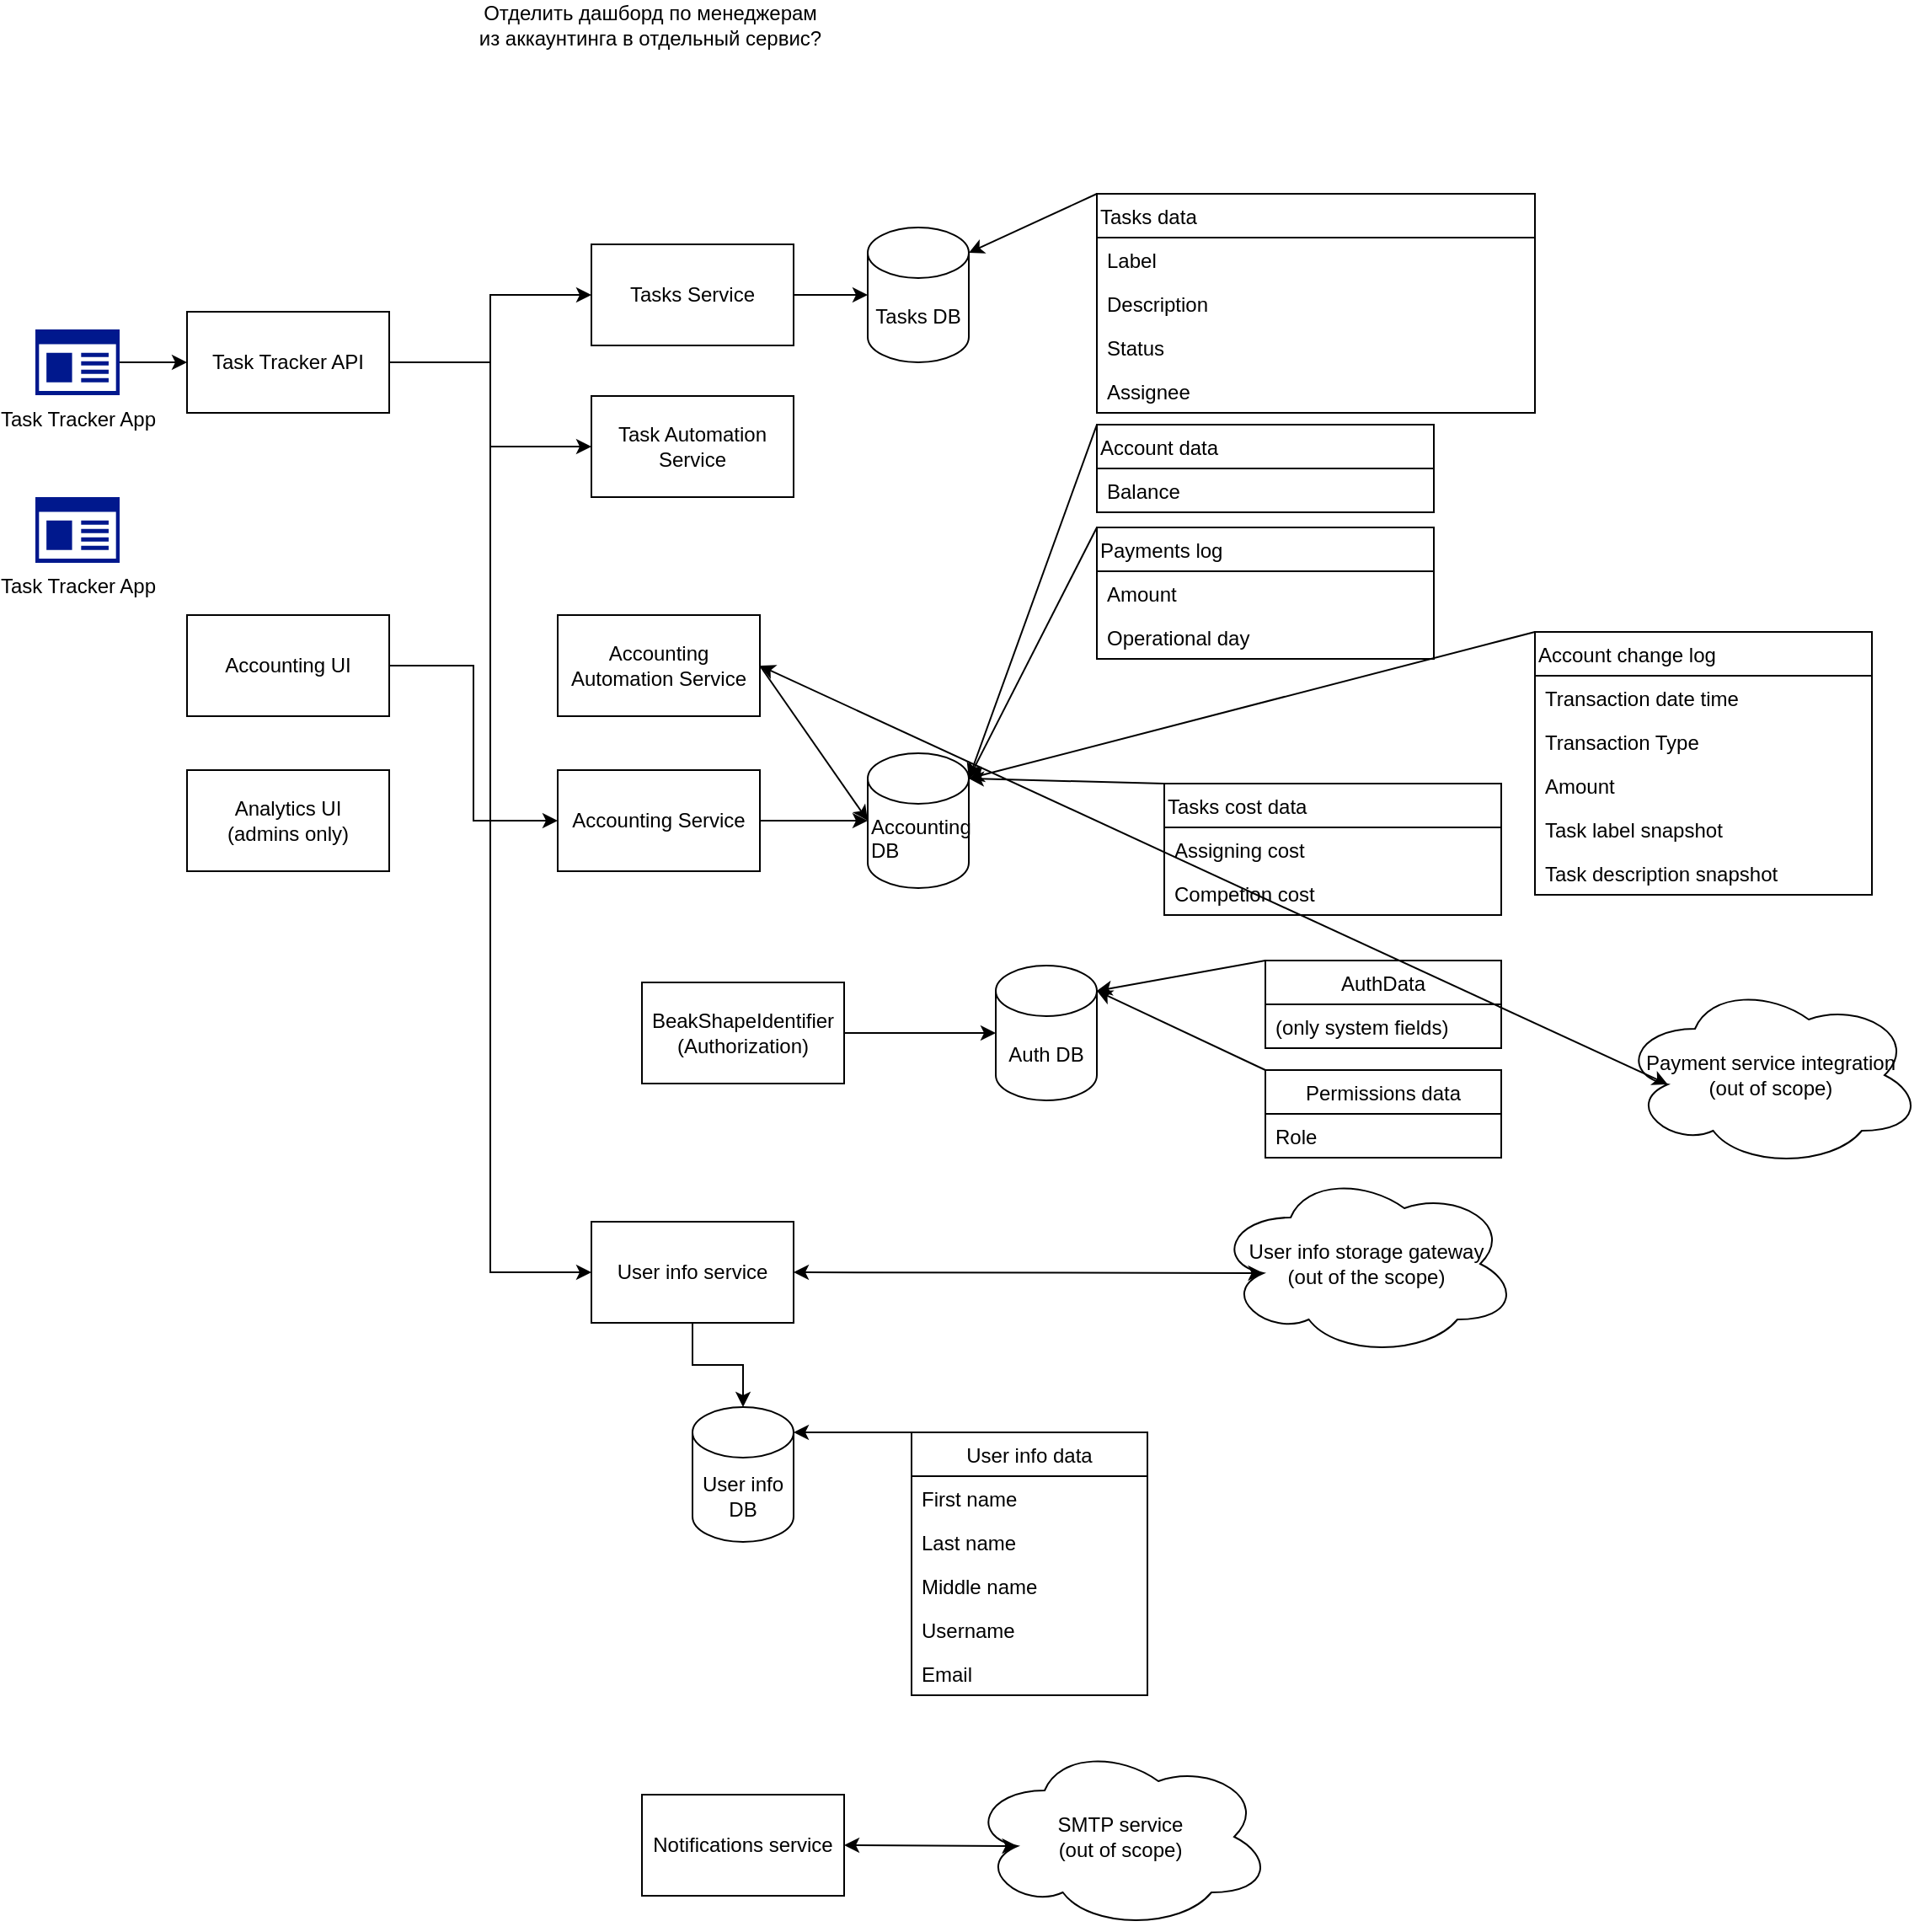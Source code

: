 <mxfile version="15.5.4" type="github"><diagram id="PKJcpfp9fHlz8DO3ZgGk" name="Page-1"><mxGraphModel dx="2249" dy="752" grid="1" gridSize="10" guides="1" tooltips="1" connect="1" arrows="1" fold="1" page="1" pageScale="1" pageWidth="827" pageHeight="1169" math="0" shadow="0"><root><mxCell id="0"/><mxCell id="1" parent="0"/><mxCell id="3Mw3wMPNelG5Jn2YJyQV-37" style="edgeStyle=none;rounded=0;orthogonalLoop=1;jettySize=auto;html=1;exitX=1;exitY=0.5;exitDx=0;exitDy=0;" parent="1" source="3Mw3wMPNelG5Jn2YJyQV-1" target="3Mw3wMPNelG5Jn2YJyQV-9" edge="1"><mxGeometry relative="1" as="geometry"/></mxCell><mxCell id="3Mw3wMPNelG5Jn2YJyQV-1" value="BeakShapeIdentifier (Authorization)" style="rounded=0;whiteSpace=wrap;html=1;" parent="1" vertex="1"><mxGeometry x="280" y="598" width="120" height="60" as="geometry"/></mxCell><mxCell id="3Mw3wMPNelG5Jn2YJyQV-54" style="edgeStyle=orthogonalEdgeStyle;rounded=0;orthogonalLoop=1;jettySize=auto;html=1;exitX=1;exitY=0.5;exitDx=0;exitDy=0;" parent="1" source="3Mw3wMPNelG5Jn2YJyQV-2" target="3Mw3wMPNelG5Jn2YJyQV-8" edge="1"><mxGeometry relative="1" as="geometry"/></mxCell><mxCell id="3Mw3wMPNelG5Jn2YJyQV-55" style="edgeStyle=orthogonalEdgeStyle;rounded=0;orthogonalLoop=1;jettySize=auto;html=1;exitX=1;exitY=0.5;exitDx=0;exitDy=0;" parent="1" source="3Mw3wMPNelG5Jn2YJyQV-2" target="3Mw3wMPNelG5Jn2YJyQV-51" edge="1"><mxGeometry relative="1" as="geometry"/></mxCell><mxCell id="3Mw3wMPNelG5Jn2YJyQV-56" style="edgeStyle=orthogonalEdgeStyle;rounded=0;orthogonalLoop=1;jettySize=auto;html=1;exitX=1;exitY=0.5;exitDx=0;exitDy=0;entryX=0;entryY=0.5;entryDx=0;entryDy=0;" parent="1" source="3Mw3wMPNelG5Jn2YJyQV-2" target="3Mw3wMPNelG5Jn2YJyQV-19" edge="1"><mxGeometry relative="1" as="geometry"/></mxCell><mxCell id="3Mw3wMPNelG5Jn2YJyQV-2" value="&lt;div&gt;Task Tracker API&lt;br&gt;&lt;/div&gt;" style="rounded=0;whiteSpace=wrap;html=1;" parent="1" vertex="1"><mxGeometry x="10" y="200" width="120" height="60" as="geometry"/></mxCell><mxCell id="3Mw3wMPNelG5Jn2YJyQV-61" style="edgeStyle=orthogonalEdgeStyle;rounded=0;orthogonalLoop=1;jettySize=auto;html=1;exitX=1;exitY=0.5;exitDx=0;exitDy=0;entryX=0;entryY=0.5;entryDx=0;entryDy=0;" parent="1" source="3Mw3wMPNelG5Jn2YJyQV-4" target="3Mw3wMPNelG5Jn2YJyQV-60" edge="1"><mxGeometry relative="1" as="geometry"/></mxCell><mxCell id="3Mw3wMPNelG5Jn2YJyQV-4" value="Accounting UI" style="rounded=0;whiteSpace=wrap;html=1;" parent="1" vertex="1"><mxGeometry x="10" y="380" width="120" height="60" as="geometry"/></mxCell><mxCell id="3Mw3wMPNelG5Jn2YJyQV-87" style="edgeStyle=none;rounded=0;orthogonalLoop=1;jettySize=auto;html=1;exitX=1;exitY=0.5;exitDx=0;exitDy=0;entryX=0;entryY=0.5;entryDx=0;entryDy=0;entryPerimeter=0;" parent="1" source="3Mw3wMPNelG5Jn2YJyQV-5" target="3Mw3wMPNelG5Jn2YJyQV-57" edge="1"><mxGeometry relative="1" as="geometry"/></mxCell><mxCell id="3Mw3wMPNelG5Jn2YJyQV-5" value="&lt;div&gt;Accounting Automation Service&lt;/div&gt;" style="rounded=0;whiteSpace=wrap;html=1;" parent="1" vertex="1"><mxGeometry x="230" y="380" width="120" height="60" as="geometry"/></mxCell><mxCell id="3Mw3wMPNelG5Jn2YJyQV-6" value="&lt;div&gt;Analytics UI&lt;/div&gt;&lt;div&gt;(admins only)&lt;/div&gt;" style="rounded=0;whiteSpace=wrap;html=1;" parent="1" vertex="1"><mxGeometry x="10" y="472" width="120" height="60" as="geometry"/></mxCell><mxCell id="3Mw3wMPNelG5Jn2YJyQV-7" value="&lt;div&gt;Tasks DB&lt;/div&gt;" style="shape=cylinder3;whiteSpace=wrap;html=1;boundedLbl=1;backgroundOutline=1;size=15;" parent="1" vertex="1"><mxGeometry x="414" y="150" width="60" height="80" as="geometry"/></mxCell><mxCell id="3Mw3wMPNelG5Jn2YJyQV-39" style="edgeStyle=none;rounded=0;orthogonalLoop=1;jettySize=auto;html=1;exitX=1;exitY=0.5;exitDx=0;exitDy=0;" parent="1" source="3Mw3wMPNelG5Jn2YJyQV-8" target="3Mw3wMPNelG5Jn2YJyQV-7" edge="1"><mxGeometry relative="1" as="geometry"/></mxCell><mxCell id="3Mw3wMPNelG5Jn2YJyQV-8" value="Tasks Service" style="rounded=0;whiteSpace=wrap;html=1;" parent="1" vertex="1"><mxGeometry x="250" y="160" width="120" height="60" as="geometry"/></mxCell><mxCell id="3Mw3wMPNelG5Jn2YJyQV-9" value="&lt;div&gt;Auth DB&lt;br&gt;&lt;/div&gt;" style="shape=cylinder3;whiteSpace=wrap;html=1;boundedLbl=1;backgroundOutline=1;size=15;" parent="1" vertex="1"><mxGeometry x="490" y="588" width="60" height="80" as="geometry"/></mxCell><mxCell id="3Mw3wMPNelG5Jn2YJyQV-38" style="edgeStyle=none;rounded=0;orthogonalLoop=1;jettySize=auto;html=1;exitX=0;exitY=0;exitDx=0;exitDy=0;entryX=1;entryY=0;entryDx=0;entryDy=15;entryPerimeter=0;" parent="1" source="3Mw3wMPNelG5Jn2YJyQV-15" target="3Mw3wMPNelG5Jn2YJyQV-9" edge="1"><mxGeometry relative="1" as="geometry"/></mxCell><mxCell id="3Mw3wMPNelG5Jn2YJyQV-15" value="AuthData" style="swimlane;fontStyle=0;childLayout=stackLayout;horizontal=1;startSize=26;horizontalStack=0;resizeParent=1;resizeParentMax=0;resizeLast=0;collapsible=1;marginBottom=0;" parent="1" vertex="1"><mxGeometry x="650" y="585" width="140" height="52" as="geometry"><mxRectangle x="650" y="585" width="80" height="26" as="alternateBounds"/></mxGeometry></mxCell><mxCell id="3Mw3wMPNelG5Jn2YJyQV-16" value="(only system fields)" style="text;strokeColor=none;fillColor=none;align=left;verticalAlign=top;spacingLeft=4;spacingRight=4;overflow=hidden;rotatable=0;points=[[0,0.5],[1,0.5]];portConstraint=eastwest;" parent="3Mw3wMPNelG5Jn2YJyQV-15" vertex="1"><mxGeometry y="26" width="140" height="26" as="geometry"/></mxCell><mxCell id="3Mw3wMPNelG5Jn2YJyQV-34" style="edgeStyle=orthogonalEdgeStyle;rounded=0;orthogonalLoop=1;jettySize=auto;html=1;exitX=0.5;exitY=1;exitDx=0;exitDy=0;" parent="1" source="3Mw3wMPNelG5Jn2YJyQV-19" target="3Mw3wMPNelG5Jn2YJyQV-22" edge="1"><mxGeometry relative="1" as="geometry"/></mxCell><mxCell id="3Mw3wMPNelG5Jn2YJyQV-19" value="User info service" style="rounded=0;whiteSpace=wrap;html=1;" parent="1" vertex="1"><mxGeometry x="250" y="740" width="120" height="60" as="geometry"/></mxCell><mxCell id="3Mw3wMPNelG5Jn2YJyQV-20" value="&lt;div&gt;User info storage gateway&lt;br&gt;&lt;/div&gt;&lt;div&gt;(out of the scope)&lt;br&gt;&lt;/div&gt;" style="ellipse;shape=cloud;whiteSpace=wrap;html=1;" parent="1" vertex="1"><mxGeometry x="620" y="710" width="180" height="110" as="geometry"/></mxCell><mxCell id="3Mw3wMPNelG5Jn2YJyQV-21" value="" style="endArrow=classic;startArrow=classic;html=1;exitX=1;exitY=0.5;exitDx=0;exitDy=0;entryX=0.16;entryY=0.55;entryDx=0;entryDy=0;entryPerimeter=0;" parent="1" source="3Mw3wMPNelG5Jn2YJyQV-19" target="3Mw3wMPNelG5Jn2YJyQV-20" edge="1"><mxGeometry width="50" height="50" relative="1" as="geometry"><mxPoint x="390" y="600" as="sourcePoint"/><mxPoint x="440" y="550" as="targetPoint"/></mxGeometry></mxCell><mxCell id="3Mw3wMPNelG5Jn2YJyQV-22" value="User info DB" style="shape=cylinder3;whiteSpace=wrap;html=1;boundedLbl=1;backgroundOutline=1;size=15;" parent="1" vertex="1"><mxGeometry x="310" y="850" width="60" height="80" as="geometry"/></mxCell><mxCell id="3Mw3wMPNelG5Jn2YJyQV-36" style="rounded=0;orthogonalLoop=1;jettySize=auto;html=1;exitX=0;exitY=0;exitDx=0;exitDy=0;entryX=1;entryY=0;entryDx=0;entryDy=15;entryPerimeter=0;" parent="1" source="3Mw3wMPNelG5Jn2YJyQV-23" target="3Mw3wMPNelG5Jn2YJyQV-22" edge="1"><mxGeometry relative="1" as="geometry"/></mxCell><mxCell id="3Mw3wMPNelG5Jn2YJyQV-23" value="User info data" style="swimlane;fontStyle=0;childLayout=stackLayout;horizontal=1;startSize=26;horizontalStack=0;resizeParent=1;resizeParentMax=0;resizeLast=0;collapsible=1;marginBottom=0;" parent="1" vertex="1"><mxGeometry x="440" y="865" width="140" height="156" as="geometry"/></mxCell><mxCell id="3Mw3wMPNelG5Jn2YJyQV-24" value="First name" style="text;strokeColor=none;fillColor=none;align=left;verticalAlign=top;spacingLeft=4;spacingRight=4;overflow=hidden;rotatable=0;points=[[0,0.5],[1,0.5]];portConstraint=eastwest;" parent="3Mw3wMPNelG5Jn2YJyQV-23" vertex="1"><mxGeometry y="26" width="140" height="26" as="geometry"/></mxCell><mxCell id="3Mw3wMPNelG5Jn2YJyQV-25" value="Last name" style="text;strokeColor=none;fillColor=none;align=left;verticalAlign=top;spacingLeft=4;spacingRight=4;overflow=hidden;rotatable=0;points=[[0,0.5],[1,0.5]];portConstraint=eastwest;" parent="3Mw3wMPNelG5Jn2YJyQV-23" vertex="1"><mxGeometry y="52" width="140" height="26" as="geometry"/></mxCell><mxCell id="3Mw3wMPNelG5Jn2YJyQV-30" value="Middle name" style="text;strokeColor=none;fillColor=none;align=left;verticalAlign=top;spacingLeft=4;spacingRight=4;overflow=hidden;rotatable=0;points=[[0,0.5],[1,0.5]];portConstraint=eastwest;" parent="3Mw3wMPNelG5Jn2YJyQV-23" vertex="1"><mxGeometry y="78" width="140" height="26" as="geometry"/></mxCell><mxCell id="3Mw3wMPNelG5Jn2YJyQV-31" value="Username" style="text;strokeColor=none;fillColor=none;align=left;verticalAlign=top;spacingLeft=4;spacingRight=4;overflow=hidden;rotatable=0;points=[[0,0.5],[1,0.5]];portConstraint=eastwest;" parent="3Mw3wMPNelG5Jn2YJyQV-23" vertex="1"><mxGeometry y="104" width="140" height="26" as="geometry"/></mxCell><mxCell id="3Mw3wMPNelG5Jn2YJyQV-32" value="Email" style="text;strokeColor=none;fillColor=none;align=left;verticalAlign=top;spacingLeft=4;spacingRight=4;overflow=hidden;rotatable=0;points=[[0,0.5],[1,0.5]];portConstraint=eastwest;" parent="3Mw3wMPNelG5Jn2YJyQV-23" vertex="1"><mxGeometry y="130" width="140" height="26" as="geometry"/></mxCell><mxCell id="3Mw3wMPNelG5Jn2YJyQV-46" style="edgeStyle=none;rounded=0;orthogonalLoop=1;jettySize=auto;html=1;exitX=0;exitY=0;exitDx=0;exitDy=0;entryX=1;entryY=0;entryDx=0;entryDy=15;entryPerimeter=0;" parent="1" source="3Mw3wMPNelG5Jn2YJyQV-40" target="3Mw3wMPNelG5Jn2YJyQV-7" edge="1"><mxGeometry relative="1" as="geometry"/></mxCell><mxCell id="3Mw3wMPNelG5Jn2YJyQV-40" value="Tasks data" style="swimlane;fontStyle=0;childLayout=stackLayout;horizontal=1;startSize=26;horizontalStack=0;resizeParent=1;resizeParentMax=0;resizeLast=0;collapsible=1;marginBottom=0;fillColor=none;gradientColor=none;align=left;verticalAlign=top;" parent="1" vertex="1"><mxGeometry x="550" y="130" width="260" height="130" as="geometry"><mxRectangle x="550" y="130" width="90" height="26" as="alternateBounds"/></mxGeometry></mxCell><mxCell id="3Mw3wMPNelG5Jn2YJyQV-41" value="Label" style="text;strokeColor=none;fillColor=none;align=left;verticalAlign=top;spacingLeft=4;spacingRight=4;overflow=hidden;rotatable=0;points=[[0,0.5],[1,0.5]];portConstraint=eastwest;" parent="3Mw3wMPNelG5Jn2YJyQV-40" vertex="1"><mxGeometry y="26" width="260" height="26" as="geometry"/></mxCell><mxCell id="3Mw3wMPNelG5Jn2YJyQV-42" value="Description" style="text;strokeColor=none;fillColor=none;align=left;verticalAlign=top;spacingLeft=4;spacingRight=4;overflow=hidden;rotatable=0;points=[[0,0.5],[1,0.5]];portConstraint=eastwest;" parent="3Mw3wMPNelG5Jn2YJyQV-40" vertex="1"><mxGeometry y="52" width="260" height="26" as="geometry"/></mxCell><mxCell id="3Mw3wMPNelG5Jn2YJyQV-43" value="Status" style="text;strokeColor=none;fillColor=none;align=left;verticalAlign=top;spacingLeft=4;spacingRight=4;overflow=hidden;rotatable=0;points=[[0,0.5],[1,0.5]];portConstraint=eastwest;" parent="3Mw3wMPNelG5Jn2YJyQV-40" vertex="1"><mxGeometry y="78" width="260" height="26" as="geometry"/></mxCell><mxCell id="3Mw3wMPNelG5Jn2YJyQV-45" value="Assignee" style="text;strokeColor=none;fillColor=none;align=left;verticalAlign=top;spacingLeft=4;spacingRight=4;overflow=hidden;rotatable=0;points=[[0,0.5],[1,0.5]];portConstraint=eastwest;" parent="3Mw3wMPNelG5Jn2YJyQV-40" vertex="1"><mxGeometry y="104" width="260" height="26" as="geometry"/></mxCell><mxCell id="3Mw3wMPNelG5Jn2YJyQV-50" style="edgeStyle=none;rounded=0;orthogonalLoop=1;jettySize=auto;html=1;exitX=0;exitY=0;exitDx=0;exitDy=0;entryX=1;entryY=0;entryDx=0;entryDy=15;entryPerimeter=0;" parent="1" source="3Mw3wMPNelG5Jn2YJyQV-47" target="3Mw3wMPNelG5Jn2YJyQV-9" edge="1"><mxGeometry relative="1" as="geometry"/></mxCell><mxCell id="3Mw3wMPNelG5Jn2YJyQV-47" value="Permissions data" style="swimlane;fontStyle=0;childLayout=stackLayout;horizontal=1;startSize=26;horizontalStack=0;resizeParent=1;resizeParentMax=0;resizeLast=0;collapsible=1;marginBottom=0;" parent="1" vertex="1"><mxGeometry x="650" y="650" width="140" height="52" as="geometry"><mxRectangle x="650" y="637" width="130" height="26" as="alternateBounds"/></mxGeometry></mxCell><mxCell id="3Mw3wMPNelG5Jn2YJyQV-48" value="Role" style="text;strokeColor=none;fillColor=none;align=left;verticalAlign=top;spacingLeft=4;spacingRight=4;overflow=hidden;rotatable=0;points=[[0,0.5],[1,0.5]];portConstraint=eastwest;" parent="3Mw3wMPNelG5Jn2YJyQV-47" vertex="1"><mxGeometry y="26" width="140" height="26" as="geometry"/></mxCell><mxCell id="3Mw3wMPNelG5Jn2YJyQV-51" value="Task Automation Service" style="rounded=0;whiteSpace=wrap;html=1;" parent="1" vertex="1"><mxGeometry x="250" y="250" width="120" height="60" as="geometry"/></mxCell><mxCell id="3Mw3wMPNelG5Jn2YJyQV-57" value="Accounting DB" style="shape=cylinder3;whiteSpace=wrap;html=1;boundedLbl=1;backgroundOutline=1;size=15;fillColor=none;gradientColor=none;align=left;verticalAlign=top;" parent="1" vertex="1"><mxGeometry x="414" y="462" width="60" height="80" as="geometry"/></mxCell><mxCell id="3Mw3wMPNelG5Jn2YJyQV-62" style="edgeStyle=orthogonalEdgeStyle;rounded=0;orthogonalLoop=1;jettySize=auto;html=1;exitX=1;exitY=0.5;exitDx=0;exitDy=0;entryX=0;entryY=0.5;entryDx=0;entryDy=0;entryPerimeter=0;" parent="1" source="3Mw3wMPNelG5Jn2YJyQV-60" target="3Mw3wMPNelG5Jn2YJyQV-57" edge="1"><mxGeometry relative="1" as="geometry"/></mxCell><mxCell id="3Mw3wMPNelG5Jn2YJyQV-60" value="Accounting Service" style="rounded=0;whiteSpace=wrap;html=1;" parent="1" vertex="1"><mxGeometry x="230" y="472" width="120" height="60" as="geometry"/></mxCell><mxCell id="3Mw3wMPNelG5Jn2YJyQV-75" style="rounded=0;orthogonalLoop=1;jettySize=auto;html=1;exitX=0;exitY=0;exitDx=0;exitDy=0;entryX=1;entryY=0;entryDx=0;entryDy=15;entryPerimeter=0;" parent="1" source="3Mw3wMPNelG5Jn2YJyQV-67" target="3Mw3wMPNelG5Jn2YJyQV-57" edge="1"><mxGeometry relative="1" as="geometry"/></mxCell><mxCell id="3Mw3wMPNelG5Jn2YJyQV-67" value="Account change log" style="swimlane;fontStyle=0;childLayout=stackLayout;horizontal=1;startSize=26;horizontalStack=0;resizeParent=1;resizeParentMax=0;resizeLast=0;collapsible=1;marginBottom=0;fillColor=none;gradientColor=none;align=left;verticalAlign=top;" parent="1" vertex="1"><mxGeometry x="810" y="390" width="200" height="156" as="geometry"><mxRectangle x="550" y="382" width="140" height="26" as="alternateBounds"/></mxGeometry></mxCell><mxCell id="3Mw3wMPNelG5Jn2YJyQV-68" value="Transaction date time" style="text;strokeColor=none;fillColor=none;align=left;verticalAlign=top;spacingLeft=4;spacingRight=4;overflow=hidden;rotatable=0;points=[[0,0.5],[1,0.5]];portConstraint=eastwest;" parent="3Mw3wMPNelG5Jn2YJyQV-67" vertex="1"><mxGeometry y="26" width="200" height="26" as="geometry"/></mxCell><mxCell id="3Mw3wMPNelG5Jn2YJyQV-88" value="Transaction Type" style="text;strokeColor=none;fillColor=none;align=left;verticalAlign=top;spacingLeft=4;spacingRight=4;overflow=hidden;rotatable=0;points=[[0,0.5],[1,0.5]];portConstraint=eastwest;" parent="3Mw3wMPNelG5Jn2YJyQV-67" vertex="1"><mxGeometry y="52" width="200" height="26" as="geometry"/></mxCell><mxCell id="3Mw3wMPNelG5Jn2YJyQV-69" value="Amount" style="text;strokeColor=none;fillColor=none;align=left;verticalAlign=top;spacingLeft=4;spacingRight=4;overflow=hidden;rotatable=0;points=[[0,0.5],[1,0.5]];portConstraint=eastwest;" parent="3Mw3wMPNelG5Jn2YJyQV-67" vertex="1"><mxGeometry y="78" width="200" height="26" as="geometry"/></mxCell><mxCell id="3Mw3wMPNelG5Jn2YJyQV-85" value="Task label snapshot" style="text;strokeColor=none;fillColor=none;align=left;verticalAlign=top;spacingLeft=4;spacingRight=4;overflow=hidden;rotatable=0;points=[[0,0.5],[1,0.5]];portConstraint=eastwest;" parent="3Mw3wMPNelG5Jn2YJyQV-67" vertex="1"><mxGeometry y="104" width="200" height="26" as="geometry"/></mxCell><mxCell id="3Mw3wMPNelG5Jn2YJyQV-71" value="Task description snapshot" style="text;strokeColor=none;fillColor=none;align=left;verticalAlign=top;spacingLeft=4;spacingRight=4;overflow=hidden;rotatable=0;points=[[0,0.5],[1,0.5]];portConstraint=eastwest;" parent="3Mw3wMPNelG5Jn2YJyQV-67" vertex="1"><mxGeometry y="130" width="200" height="26" as="geometry"/></mxCell><mxCell id="3Mw3wMPNelG5Jn2YJyQV-77" style="rounded=0;orthogonalLoop=1;jettySize=auto;html=1;exitX=0;exitY=0;exitDx=0;exitDy=0;entryX=1;entryY=0;entryDx=0;entryDy=15;entryPerimeter=0;" parent="1" source="3Mw3wMPNelG5Jn2YJyQV-72" target="3Mw3wMPNelG5Jn2YJyQV-57" edge="1"><mxGeometry relative="1" as="geometry"><mxPoint x="480" y="480" as="targetPoint"/></mxGeometry></mxCell><mxCell id="3Mw3wMPNelG5Jn2YJyQV-72" value="Account data" style="swimlane;fontStyle=0;childLayout=stackLayout;horizontal=1;startSize=26;horizontalStack=0;resizeParent=1;resizeParentMax=0;resizeLast=0;collapsible=1;marginBottom=0;fillColor=none;gradientColor=none;align=left;verticalAlign=top;" parent="1" vertex="1"><mxGeometry x="550" y="267" width="200" height="52" as="geometry"><mxRectangle x="550" y="267" width="100" height="26" as="alternateBounds"/></mxGeometry></mxCell><mxCell id="3Mw3wMPNelG5Jn2YJyQV-74" value="Balance" style="text;strokeColor=none;fillColor=none;align=left;verticalAlign=top;spacingLeft=4;spacingRight=4;overflow=hidden;rotatable=0;points=[[0,0.5],[1,0.5]];portConstraint=eastwest;" parent="3Mw3wMPNelG5Jn2YJyQV-72" vertex="1"><mxGeometry y="26" width="200" height="26" as="geometry"/></mxCell><mxCell id="3Mw3wMPNelG5Jn2YJyQV-81" style="edgeStyle=none;rounded=0;orthogonalLoop=1;jettySize=auto;html=1;exitX=0;exitY=0;exitDx=0;exitDy=0;entryX=1;entryY=0;entryDx=0;entryDy=15;entryPerimeter=0;" parent="1" source="3Mw3wMPNelG5Jn2YJyQV-78" target="3Mw3wMPNelG5Jn2YJyQV-57" edge="1"><mxGeometry relative="1" as="geometry"/></mxCell><mxCell id="3Mw3wMPNelG5Jn2YJyQV-78" value="Tasks cost data" style="swimlane;fontStyle=0;childLayout=stackLayout;horizontal=1;startSize=26;horizontalStack=0;resizeParent=1;resizeParentMax=0;resizeLast=0;collapsible=1;marginBottom=0;fillColor=none;gradientColor=none;align=left;verticalAlign=top;" parent="1" vertex="1"><mxGeometry x="590" y="480" width="200" height="78" as="geometry"><mxRectangle x="550" y="440" width="100" height="26" as="alternateBounds"/></mxGeometry></mxCell><mxCell id="3Mw3wMPNelG5Jn2YJyQV-79" value="Assigning cost" style="text;strokeColor=none;fillColor=none;align=left;verticalAlign=top;spacingLeft=4;spacingRight=4;overflow=hidden;rotatable=0;points=[[0,0.5],[1,0.5]];portConstraint=eastwest;" parent="3Mw3wMPNelG5Jn2YJyQV-78" vertex="1"><mxGeometry y="26" width="200" height="26" as="geometry"/></mxCell><mxCell id="3Mw3wMPNelG5Jn2YJyQV-80" value="Competion cost" style="text;strokeColor=none;fillColor=none;align=left;verticalAlign=top;spacingLeft=4;spacingRight=4;overflow=hidden;rotatable=0;points=[[0,0.5],[1,0.5]];portConstraint=eastwest;" parent="3Mw3wMPNelG5Jn2YJyQV-78" vertex="1"><mxGeometry y="52" width="200" height="26" as="geometry"/></mxCell><mxCell id="3Mw3wMPNelG5Jn2YJyQV-84" style="edgeStyle=none;rounded=0;orthogonalLoop=1;jettySize=auto;html=1;exitX=0;exitY=0;exitDx=0;exitDy=0;entryX=1;entryY=0;entryDx=0;entryDy=15;entryPerimeter=0;" parent="1" source="3Mw3wMPNelG5Jn2YJyQV-82" target="3Mw3wMPNelG5Jn2YJyQV-57" edge="1"><mxGeometry relative="1" as="geometry"/></mxCell><mxCell id="3Mw3wMPNelG5Jn2YJyQV-82" value="Payments log" style="swimlane;fontStyle=0;childLayout=stackLayout;horizontal=1;startSize=26;horizontalStack=0;resizeParent=1;resizeParentMax=0;resizeLast=0;collapsible=1;marginBottom=0;fillColor=none;gradientColor=none;align=left;verticalAlign=top;" parent="1" vertex="1"><mxGeometry x="550" y="328" width="200" height="78" as="geometry"><mxRectangle x="550" y="319" width="100" height="26" as="alternateBounds"/></mxGeometry></mxCell><mxCell id="3Mw3wMPNelG5Jn2YJyQV-83" value="Amount" style="text;strokeColor=none;fillColor=none;align=left;verticalAlign=top;spacingLeft=4;spacingRight=4;overflow=hidden;rotatable=0;points=[[0,0.5],[1,0.5]];portConstraint=eastwest;" parent="3Mw3wMPNelG5Jn2YJyQV-82" vertex="1"><mxGeometry y="26" width="200" height="26" as="geometry"/></mxCell><mxCell id="3Mw3wMPNelG5Jn2YJyQV-89" value="Operational day" style="text;strokeColor=none;fillColor=none;align=left;verticalAlign=top;spacingLeft=4;spacingRight=4;overflow=hidden;rotatable=0;points=[[0,0.5],[1,0.5]];portConstraint=eastwest;" parent="3Mw3wMPNelG5Jn2YJyQV-82" vertex="1"><mxGeometry y="52" width="200" height="26" as="geometry"/></mxCell><mxCell id="3Mw3wMPNelG5Jn2YJyQV-90" value="&lt;div&gt;Payment service integration&lt;/div&gt;&lt;div&gt;(out of scope)&lt;br&gt;&lt;/div&gt;" style="ellipse;shape=cloud;whiteSpace=wrap;html=1;" parent="1" vertex="1"><mxGeometry x="860" y="598" width="180" height="110" as="geometry"/></mxCell><mxCell id="3Mw3wMPNelG5Jn2YJyQV-93" value="" style="endArrow=classic;startArrow=classic;html=1;entryX=0.16;entryY=0.55;entryDx=0;entryDy=0;entryPerimeter=0;exitX=1;exitY=0.5;exitDx=0;exitDy=0;" parent="1" source="3Mw3wMPNelG5Jn2YJyQV-5" target="3Mw3wMPNelG5Jn2YJyQV-90" edge="1"><mxGeometry width="50" height="50" relative="1" as="geometry"><mxPoint x="340" y="410" as="sourcePoint"/><mxPoint x="610" y="710" as="targetPoint"/></mxGeometry></mxCell><mxCell id="3Mw3wMPNelG5Jn2YJyQV-94" value="Notifications service" style="rounded=0;whiteSpace=wrap;html=1;" parent="1" vertex="1"><mxGeometry x="280" y="1080" width="120" height="60" as="geometry"/></mxCell><mxCell id="3Mw3wMPNelG5Jn2YJyQV-95" value="&lt;div&gt;SMTP service&lt;/div&gt;&lt;div&gt;(out of scope)&lt;br&gt;&lt;/div&gt;" style="ellipse;shape=cloud;whiteSpace=wrap;html=1;" parent="1" vertex="1"><mxGeometry x="474" y="1050" width="180" height="110" as="geometry"/></mxCell><mxCell id="3Mw3wMPNelG5Jn2YJyQV-96" value="" style="endArrow=classic;startArrow=classic;html=1;exitX=1;exitY=0.5;exitDx=0;exitDy=0;entryX=0.16;entryY=0.55;entryDx=0;entryDy=0;entryPerimeter=0;" parent="1" source="3Mw3wMPNelG5Jn2YJyQV-94" target="3Mw3wMPNelG5Jn2YJyQV-95" edge="1"><mxGeometry width="50" height="50" relative="1" as="geometry"><mxPoint x="560" y="880" as="sourcePoint"/><mxPoint x="610" y="830" as="targetPoint"/></mxGeometry></mxCell><mxCell id="3Mw3wMPNelG5Jn2YJyQV-97" value="Отделить дашборд по менеджерам из аккаунтинга в отдельный сервис?" style="text;html=1;strokeColor=none;fillColor=none;align=center;verticalAlign=middle;whiteSpace=wrap;rounded=0;" parent="1" vertex="1"><mxGeometry x="180" y="20" width="210" height="20" as="geometry"/></mxCell><mxCell id="3Mw3wMPNelG5Jn2YJyQV-100" style="edgeStyle=none;rounded=0;orthogonalLoop=1;jettySize=auto;html=1;exitX=1;exitY=0.5;exitDx=0;exitDy=0;exitPerimeter=0;entryX=0;entryY=0.5;entryDx=0;entryDy=0;" parent="1" source="3Mw3wMPNelG5Jn2YJyQV-99" target="3Mw3wMPNelG5Jn2YJyQV-2" edge="1"><mxGeometry relative="1" as="geometry"/></mxCell><mxCell id="3Mw3wMPNelG5Jn2YJyQV-99" value="Task Tracker App" style="aspect=fixed;pointerEvents=1;shadow=0;dashed=0;html=1;strokeColor=none;labelPosition=center;verticalLabelPosition=bottom;verticalAlign=top;align=center;fillColor=#00188D;shape=mxgraph.mscae.enterprise.app_generic" parent="1" vertex="1"><mxGeometry x="-80" y="210.5" width="50" height="39" as="geometry"/></mxCell><mxCell id="3Mw3wMPNelG5Jn2YJyQV-101" value="Task Tracker App" style="aspect=fixed;pointerEvents=1;shadow=0;dashed=0;html=1;strokeColor=none;labelPosition=center;verticalLabelPosition=bottom;verticalAlign=top;align=center;fillColor=#00188D;shape=mxgraph.mscae.enterprise.app_generic" parent="1" vertex="1"><mxGeometry x="-80" y="310" width="50" height="39" as="geometry"/></mxCell></root></mxGraphModel></diagram></mxfile>